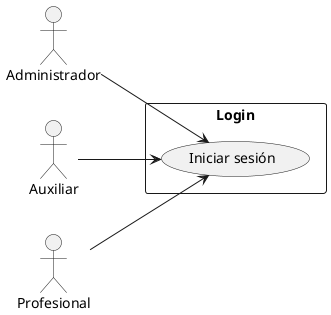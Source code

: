 @startuml
left to right direction
actor Administrador
actor Auxiliar
actor Profesional
rectangle Login {
  usecase "Iniciar sesión" as Auth
}
Administrador --> Auth
Auxiliar --> Auth
Profesional --> Auth
@enduml